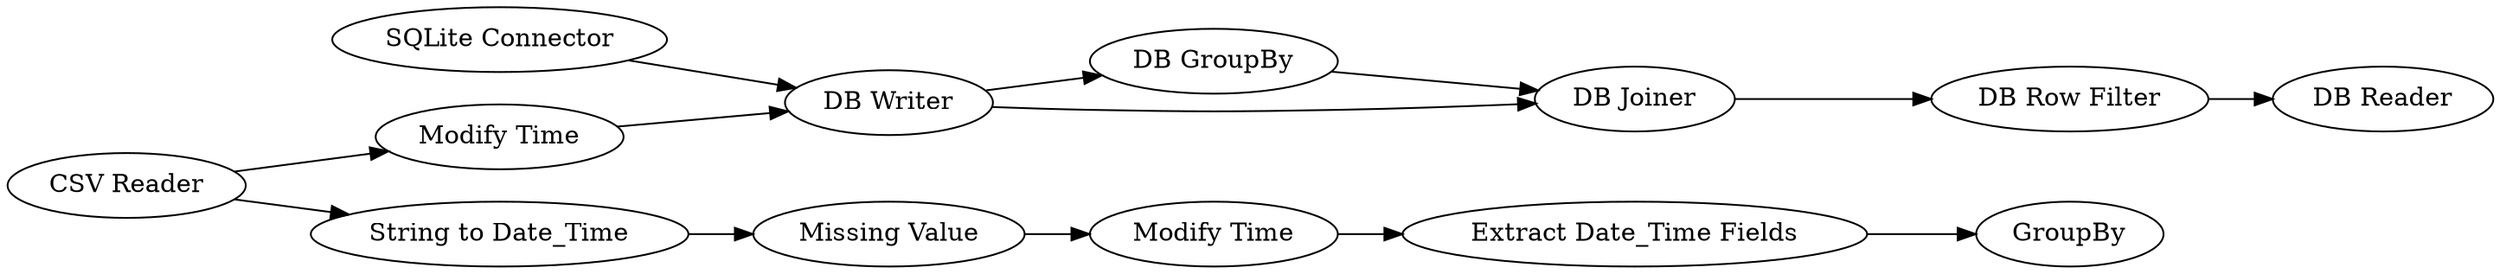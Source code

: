 digraph {
	"-3916344580296789984_60" [label="DB Writer"]
	"-3916344580296789984_57" [label="SQLite Connector"]
	"-3916344580296789984_56" [label=GroupBy]
	"-3916344580296789984_50" [label="Modify Time"]
	"-3916344580296789984_61" [label="DB GroupBy"]
	"-3916344580296789984_54" [label="Modify Time"]
	"-3916344580296789984_41" [label="CSV Reader"]
	"-3916344580296789984_55" [label="Extract Date_Time Fields"]
	"-3916344580296789984_51" [label="String to Date_Time"]
	"-3916344580296789984_63" [label="DB Row Filter"]
	"-3916344580296789984_62" [label="DB Joiner"]
	"-3916344580296789984_52" [label="Missing Value"]
	"-3916344580296789984_45" [label="DB Reader"]
	"-3916344580296789984_57" -> "-3916344580296789984_60"
	"-3916344580296789984_52" -> "-3916344580296789984_54"
	"-3916344580296789984_41" -> "-3916344580296789984_50"
	"-3916344580296789984_60" -> "-3916344580296789984_61"
	"-3916344580296789984_41" -> "-3916344580296789984_51"
	"-3916344580296789984_55" -> "-3916344580296789984_56"
	"-3916344580296789984_54" -> "-3916344580296789984_55"
	"-3916344580296789984_50" -> "-3916344580296789984_60"
	"-3916344580296789984_63" -> "-3916344580296789984_45"
	"-3916344580296789984_51" -> "-3916344580296789984_52"
	"-3916344580296789984_62" -> "-3916344580296789984_63"
	"-3916344580296789984_60" -> "-3916344580296789984_62"
	"-3916344580296789984_61" -> "-3916344580296789984_62"
	rankdir=LR
}
